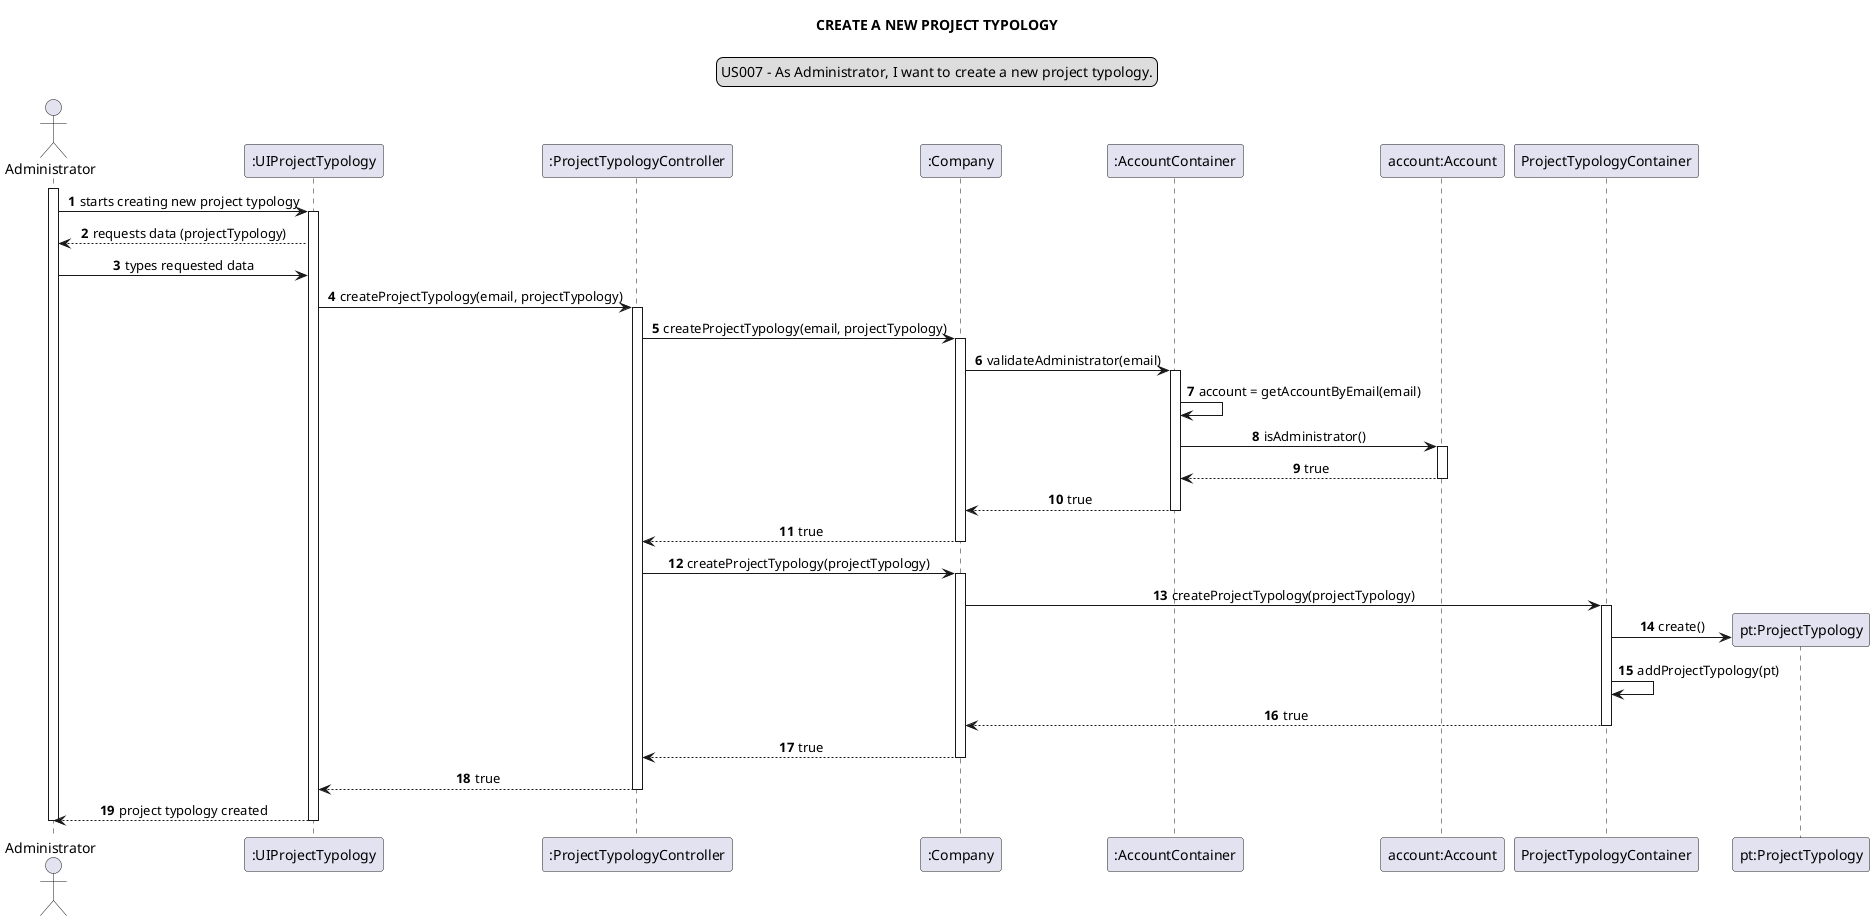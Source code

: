 @startuml
'https://plantuml.com/sequence-diagram

autonumber
skinparam sequenceMessageAlign center
title CREATE A NEW PROJECT TYPOLOGY
legend top
US007 - As Administrator, I want to create a new project typology.
end legend

actor Administrator as a
participant ":UIProjectTypology" as ui
participant ":ProjectTypologyController" as ct
participant ":Company" as c
participant ":AccountContainer" as acc
participant "account:Account" as ac
participant "ProjectTypologyContainer" as ptc
participant "pt:ProjectTypology" as pty


activate a
a -> ui: starts creating new project typology
activate ui
ui --> a: requests data (projectTypology)
a -> ui: types requested data
ui -> ct: createProjectTypology(email, projectTypology)
activate ct
ct -> c: createProjectTypology(email, projectTypology)
activate c
c -> acc: validateAdministrator(email)
activate acc
acc -> acc: account = getAccountByEmail(email)
acc -> ac: isAdministrator()
activate ac
ac --> acc: true
deactivate ac
acc --> c: true
deactivate acc
c --> ct: true
deactivate c
ct -> c: createProjectTypology(projectTypology)
activate c
c -> ptc: createProjectTypology(projectTypology)
activate ptc
create pty
ptc -> pty: create()
ptc -> ptc: addProjectTypology(pt)
ptc --> c: true
deactivate ptc
c --> ct: true
deactivate c
ct --> ui: true
deactivate ct
ui --> a: project typology created
deactivate ui

deactivate a
@enduml

